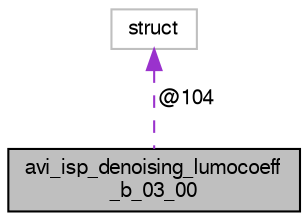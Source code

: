 digraph "avi_isp_denoising_lumocoeff_b_03_00"
{
  edge [fontname="FreeSans",fontsize="10",labelfontname="FreeSans",labelfontsize="10"];
  node [fontname="FreeSans",fontsize="10",shape=record];
  Node1 [label="avi_isp_denoising_lumocoeff\l_b_03_00",height=0.2,width=0.4,color="black", fillcolor="grey75", style="filled", fontcolor="black"];
  Node2 -> Node1 [dir="back",color="darkorchid3",fontsize="10",style="dashed",label=" @104" ,fontname="FreeSans"];
  Node2 [label="struct",height=0.2,width=0.4,color="grey75", fillcolor="white", style="filled"];
}
